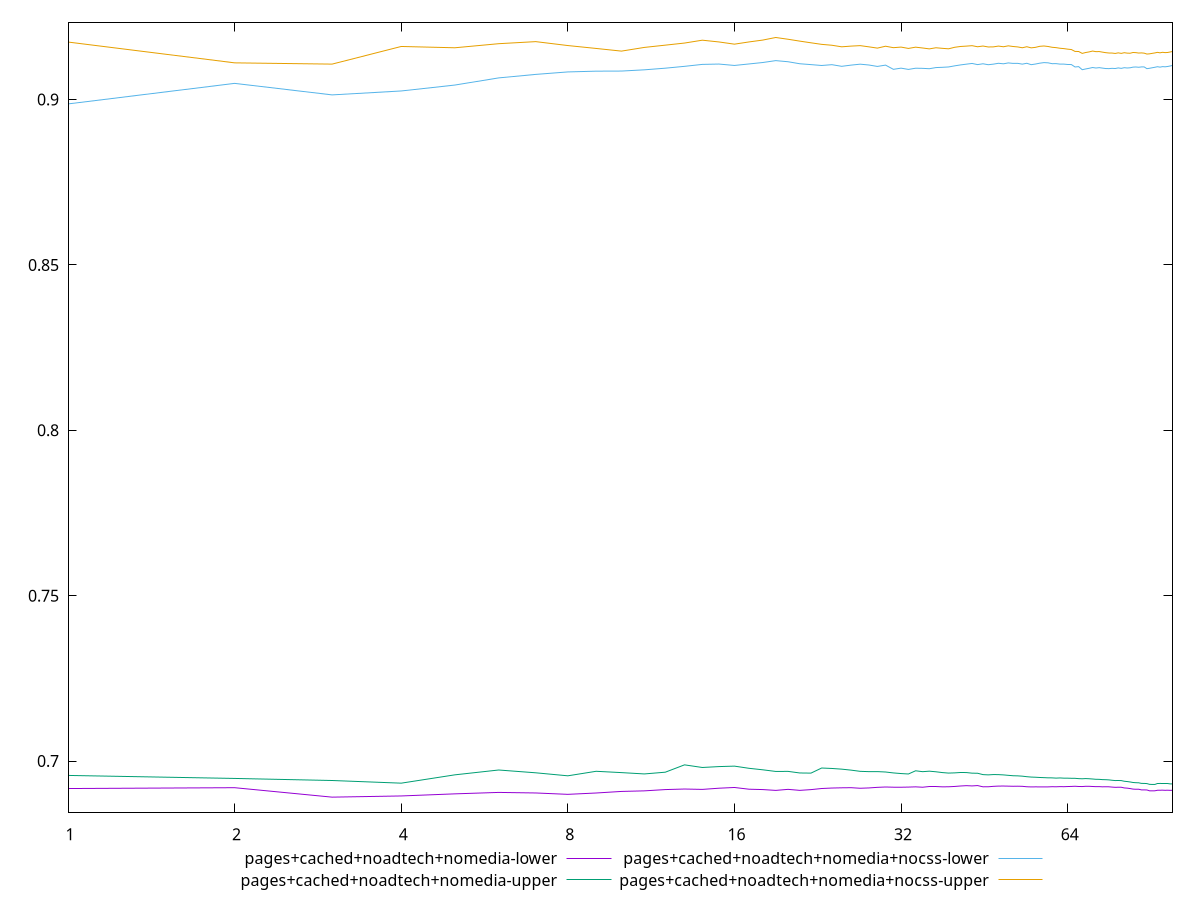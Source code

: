 reset

$pagesCachedNoadtechNomediaLower <<EOF
0 0.6938728277329338
1 0.6916795009524561
2 0.6919360793880915
3 0.6890774775239124
4 0.6894377724603988
5 0.6900740335911717
6 0.6905075428198678
7 0.6903425786333491
8 0.6899246439151768
9 0.6903307685007826
10 0.6908063836483581
11 0.690980558308847
12 0.6913646712738836
13 0.6915332401383641
14 0.6914200099937513
15 0.6917792067619711
16 0.6920018962247024
17 0.6914769289078434
18 0.6913697489521812
19 0.6911195301993814
20 0.6914329692271843
21 0.6911274745623219
22 0.6913553041859427
23 0.6916895938210005
24 0.6918317902851117
25 0.6919020951385438
26 0.6919369208850304
27 0.6917657794600133
28 0.6918637269586797
29 0.6920420318278516
30 0.6921461541373688
31 0.6920832289256383
32 0.6920762077563651
33 0.6921204384213744
34 0.6921910617980674
35 0.6920772566040824
36 0.6923168229076601
37 0.6923157810772975
38 0.6921942672017943
39 0.692215437119543
40 0.6923123432340906
41 0.6924523390815347
42 0.6925512768913997
43 0.692473045996382
44 0.6925780527467724
45 0.692204674126493
46 0.6922146894669752
47 0.6923469789934042
48 0.6924222662236663
49 0.6924340016203204
50 0.692403866849723
51 0.6923644563394691
52 0.6923890905703101
53 0.692350419342432
54 0.6922187350628648
55 0.692171793185098
56 0.6921897440965157
57 0.6921791041230868
58 0.6921740982275457
59 0.6921821045509128
60 0.6922353387096967
61 0.69221237824921
62 0.6922614698862303
63 0.6922386468536049
64 0.6922857057348017
65 0.6923198818947965
66 0.6923714660287076
67 0.6922997489165118
68 0.692281290246897
69 0.6923621829502861
70 0.6923542205247271
71 0.6923018006711783
72 0.6922480861312933
73 0.6922581217519792
74 0.6922006310190543
75 0.6922251008783269
76 0.6922037432796946
77 0.6921185181484726
78 0.6920499040930798
79 0.692073864662648
80 0.6920666021565046
81 0.6918638001484609
82 0.691798047646912
83 0.6916744854686235
84 0.6915126796313588
85 0.6914603692282348
86 0.6914719786289261
87 0.691277146248557
88 0.6912667363577406
89 0.6912484561917142
90 0.690989879299081
91 0.6909880202398868
92 0.690998282140386
93 0.6911576120043933
94 0.691171594483005
95 0.6911876290616603
96 0.6911473557376387
97 0.6911732092157857
98 0.691134750060581
99 0.6911617952454436
EOF

$pagesCachedNoadtechNomediaUpper <<EOF
0 0.6938728277329338
1 0.6956460107757985
2 0.6947343686674687
3 0.6941110225071638
4 0.6933065835486956
5 0.6958228486389897
6 0.6972847913070753
7 0.6964406411935921
8 0.6955285688187961
9 0.6968953315230378
10 0.6964962482958558
11 0.6960974234587066
12 0.6966217731703513
13 0.6988421484103021
14 0.6980477564887109
15 0.6983184278293247
16 0.6984565656945251
17 0.6977987839803305
18 0.6973474486757457
19 0.6968506375242555
20 0.696867991964317
21 0.6963868980285768
22 0.696343210915212
23 0.6978857213993598
24 0.6977503368205578
25 0.6975437315880316
26 0.6972441500651237
27 0.6968819550474875
28 0.6967911484705646
29 0.6968000534639706
30 0.6966802105721901
31 0.6964018421262087
32 0.6962106856748291
33 0.6960812900322786
34 0.6970492877265552
35 0.6967805834379232
36 0.696932001203877
37 0.6967466184814419
38 0.6965086317208148
39 0.6963538003673586
40 0.696416486107542
41 0.6965336786023566
42 0.6965122157033043
43 0.6963295134828374
44 0.6963017427591494
45 0.6958908601797581
46 0.6958113451039905
47 0.695908286116941
48 0.6958834493640942
49 0.6958040194912015
50 0.6956721241602601
51 0.6955527529468195
52 0.695512887634554
53 0.6954216163166965
54 0.6952594614782706
55 0.6951475642853674
56 0.6950976107323019
57 0.6950215893465425
58 0.6949760820511552
59 0.6949169233091107
60 0.6949056562653784
61 0.6948308546309181
62 0.6948873382408175
63 0.6948190974725766
64 0.6948126278157916
65 0.6947824650660365
66 0.6947712054867926
67 0.6946740186928605
68 0.6946356828765975
69 0.6946924129119657
70 0.6946411257463903
71 0.6945623925286273
72 0.6944739567694441
73 0.694460597717095
74 0.694374407797006
75 0.6943553749726679
76 0.6942944932108548
77 0.6941834754575946
78 0.6940927190260854
79 0.6941142928433138
80 0.6940798696640486
81 0.6938861936235852
82 0.6937947658738367
83 0.6936674211284445
84 0.6935104139658671
85 0.6934443973990303
86 0.6934176330917998
87 0.693235027020209
88 0.6932329114046057
89 0.6931779251584335
90 0.6929479679230106
91 0.6929216726876688
92 0.6929192662659999
93 0.6932074632779724
94 0.6932158112407054
95 0.6932106165228951
96 0.6931484129999431
97 0.6931483546447245
98 0.6930906924205683
99 0.6930848658756534
EOF

$pagesCachedNoadtechNomediaNocssLower <<EOF
0 0.9114895786442465
1 0.898679299353728
2 0.9048911574241689
3 0.9014080424679868
4 0.9025967523457034
5 0.9043849975699236
6 0.9065471656605464
7 0.9076049017068757
8 0.908350988142395
9 0.908583912219447
10 0.9086145271751639
11 0.9089886644433727
12 0.9094834690008056
13 0.9100430118252
14 0.910629745362123
15 0.9107338047705372
16 0.910307897521813
17 0.9107620943123534
18 0.91119811492064
19 0.911770082010438
20 0.9114319612879488
21 0.9108236363813409
22 0.9105618155692828
23 0.9102987100023067
24 0.9105436727815306
25 0.9100480907802697
26 0.9104128438506567
27 0.910697849859202
28 0.9104434855861737
29 0.9100166404071952
30 0.910412528536957
31 0.9091376975918831
32 0.9094940403077736
33 0.9091110714639606
34 0.9094735420215859
35 0.9094341047746478
36 0.9093222923348087
37 0.9096683394563485
38 0.9097482539939443
39 0.9098551158665832
40 0.9101906322634662
41 0.9104747016152668
42 0.9107010030682555
43 0.9109174200908305
44 0.91056578163435
45 0.9108175518665589
46 0.9105314738033087
47 0.9107087619087153
48 0.9109663496704314
49 0.9108088256289352
50 0.9110774621442775
51 0.910929391948764
52 0.9109447336514346
53 0.9107071064141301
54 0.9109698902483262
55 0.9105452415968978
56 0.9107434683677456
57 0.9109995930035485
58 0.9111689161987829
59 0.9111020190929571
60 0.9108453432990793
61 0.9108592839163552
62 0.9107136045874671
63 0.9107147124254987
64 0.910602578449379
65 0.9105823776202493
66 0.9098487650559248
67 0.9099536234172507
68 0.90902376623662
69 0.9092541864478887
70 0.9094537139649755
71 0.909687637884866
72 0.9095342901817887
73 0.909648407733926
74 0.9095044004788632
75 0.9093750266651511
76 0.9093517173690262
77 0.909441284624029
78 0.9093816424428764
79 0.9095671136109476
80 0.9094302242850619
81 0.9096281329157083
82 0.909541743358929
83 0.9096041985992734
84 0.9098003112063354
85 0.9098453295467049
86 0.9097625057461758
87 0.9098660303850022
88 0.9098613245040763
89 0.9093384642092921
90 0.9094592073604543
91 0.9096150196106093
92 0.9097632776628866
93 0.9099284023993438
94 0.9097991857653877
95 0.9099551022546755
96 0.9098988298119048
97 0.909995916530349
98 0.9101458553528714
99 0.9103019505310032
EOF

$pagesCachedNoadtechNomediaNocssUpper <<EOF
0 0.9114895786442465
1 0.9173882910567217
2 0.9110962742169622
3 0.9107135921108228
4 0.9160490767247135
5 0.9156553755796659
6 0.9168883827987859
7 0.9175114551661314
8 0.9163281066740947
9 0.9154533722115537
10 0.9146463383158744
11 0.9157636280997337
12 0.9164480712751768
13 0.9170822809366418
14 0.9179471053404114
15 0.9174169341328023
16 0.9167483713715187
17 0.9174211157758184
18 0.9179825227017012
19 0.9187644934318728
20 0.9182304494707502
21 0.9176641503081211
22 0.9171582815461473
23 0.9166878582790355
24 0.9164170170996409
25 0.9159461510056506
26 0.9161602929663939
27 0.9163015740707827
28 0.9159360671283606
29 0.9155522235481566
30 0.9161243727127423
31 0.915684513070521
32 0.9158624509320874
33 0.9154567229874292
34 0.9158389193017636
35 0.9155923432894951
36 0.9153201085342663
37 0.9156588264009435
38 0.9154866766533354
39 0.9153406259311702
40 0.9158034604850346
41 0.9160503461097085
42 0.9161564561653214
43 0.916288348690055
44 0.9159624102737223
45 0.9161815611160777
46 0.9158996181532127
47 0.9159298790042223
48 0.9161690869574879
49 0.9159608449054807
50 0.9162417291889952
51 0.916040118689958
52 0.9159099660836748
53 0.9156606245600549
54 0.9159699860664453
55 0.9156319087103133
56 0.9157892929231208
57 0.9161023250450259
58 0.9161921807925054
59 0.9160422024974388
60 0.9158018566653432
61 0.9156966166371294
62 0.9155107797529232
63 0.9154025793494814
64 0.915238792844081
65 0.915122691523184
66 0.9145469613022306
67 0.9145314367063477
68 0.9139548604865643
69 0.9142245789500325
70 0.9144077887916026
71 0.9146649554336272
72 0.914481823546557
73 0.9145080652741793
74 0.9143329899350422
75 0.9141720416958413
76 0.9140731497060537
77 0.9140584379194436
78 0.9139432620930519
79 0.9141190067964031
80 0.9139608929412982
81 0.9141641345939617
82 0.9140361371744177
83 0.914001435549808
84 0.9142279469343363
85 0.9141840279541212
86 0.9140632275218161
87 0.9141023938140861
88 0.9140295714753446
89 0.9137569420108493
90 0.913823756017412
91 0.9139701324240351
92 0.9141000800913992
93 0.9142714056245934
94 0.9141299149185541
95 0.9142860006077711
96 0.9141898018713681
97 0.9142331087156682
98 0.9143735653187954
99 0.9145242688625418
EOF

set key outside below
set xrange [1:99]
set yrange [0.6844837372057532:0.923358233750032]
set trange [0.6844837372057532:0.923358233750032]
set logscale x 2
set terminal svg size 640, 560 enhanced background rgb 'white'
set output "report_00025_2021-02-22T21:38:55.199Z/meta/scoreEstimate/comparison/sorted/3_vs_4.svg"

plot $pagesCachedNoadtechNomediaLower title "pages+cached+noadtech+nomedia-lower" with line, \
     $pagesCachedNoadtechNomediaUpper title "pages+cached+noadtech+nomedia-upper" with line, \
     $pagesCachedNoadtechNomediaNocssLower title "pages+cached+noadtech+nomedia+nocss-lower" with line, \
     $pagesCachedNoadtechNomediaNocssUpper title "pages+cached+noadtech+nomedia+nocss-upper" with line

reset
